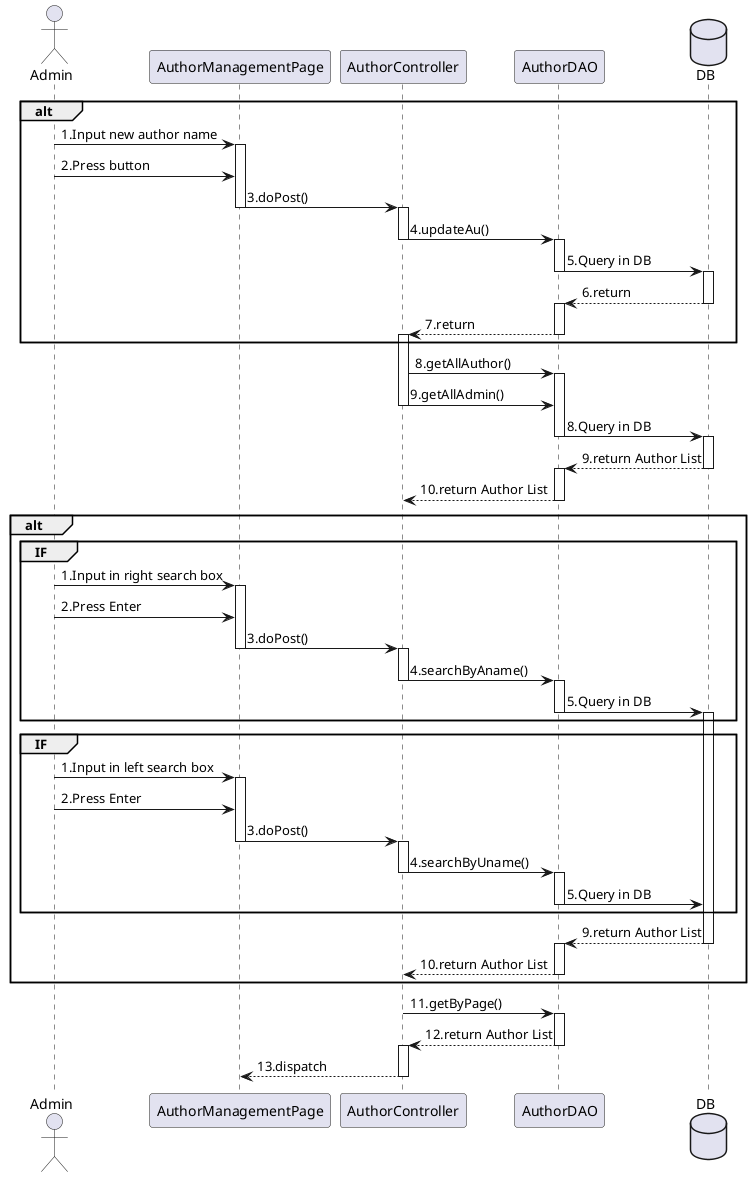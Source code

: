 @startuml

actor       Admin
participant AuthorManagementPage
participant AuthorController
participant AuthorDAO
database DB
alt
    Admin -> AuthorManagementPage  ++: 1.Input new author name
    Admin -> AuthorManagementPage  --: 2.Press button
    AuthorManagementPage -> AuthorController  --++: 3.doPost()
    AuthorController -> AuthorDAO --++: 4.updateAu()
    AuthorDAO -> DB --++ : 5.Query in DB
    DB --> AuthorDAO --++: 6.return
    AuthorDAO --> AuthorController --++: 7.return
end
AuthorController -> AuthorDAO ++: 8.getAllAuthor()
AuthorController -> AuthorDAO --: 9.getAllAdmin()
AuthorDAO -> DB --++ : 8.Query in DB
DB --> AuthorDAO --++: 9.return Author List
AuthorDAO --> AuthorController --: 10.return Author List
alt
    group IF
        Admin -> AuthorManagementPage  --++: 1.Input in right search box
        Admin -> AuthorManagementPage  --: 2.Press Enter
        AuthorManagementPage -> AuthorController  --++: 3.doPost()
        AuthorController -> AuthorDAO --++: 4.searchByAname()
        AuthorDAO -> DB --++ : 5.Query in DB
    end
    group IF
        Admin -> AuthorManagementPage  --++: 1.Input in left search box
        Admin -> AuthorManagementPage  --: 2.Press Enter
        AuthorManagementPage -> AuthorController  --++: 3.doPost()
        AuthorController -> AuthorDAO --++: 4.searchByUname()
        AuthorDAO -> DB -- : 5.Query in DB
    end
    DB --> AuthorDAO --++: 9.return Author List
    AuthorDAO --> AuthorController --: 10.return Author List
end


AuthorController -> AuthorDAO --++: 11.getByPage()
AuthorDAO --> AuthorController --++: 12.return Author List
AuthorController --> AuthorManagementPage --: 13.dispatch


@enduml